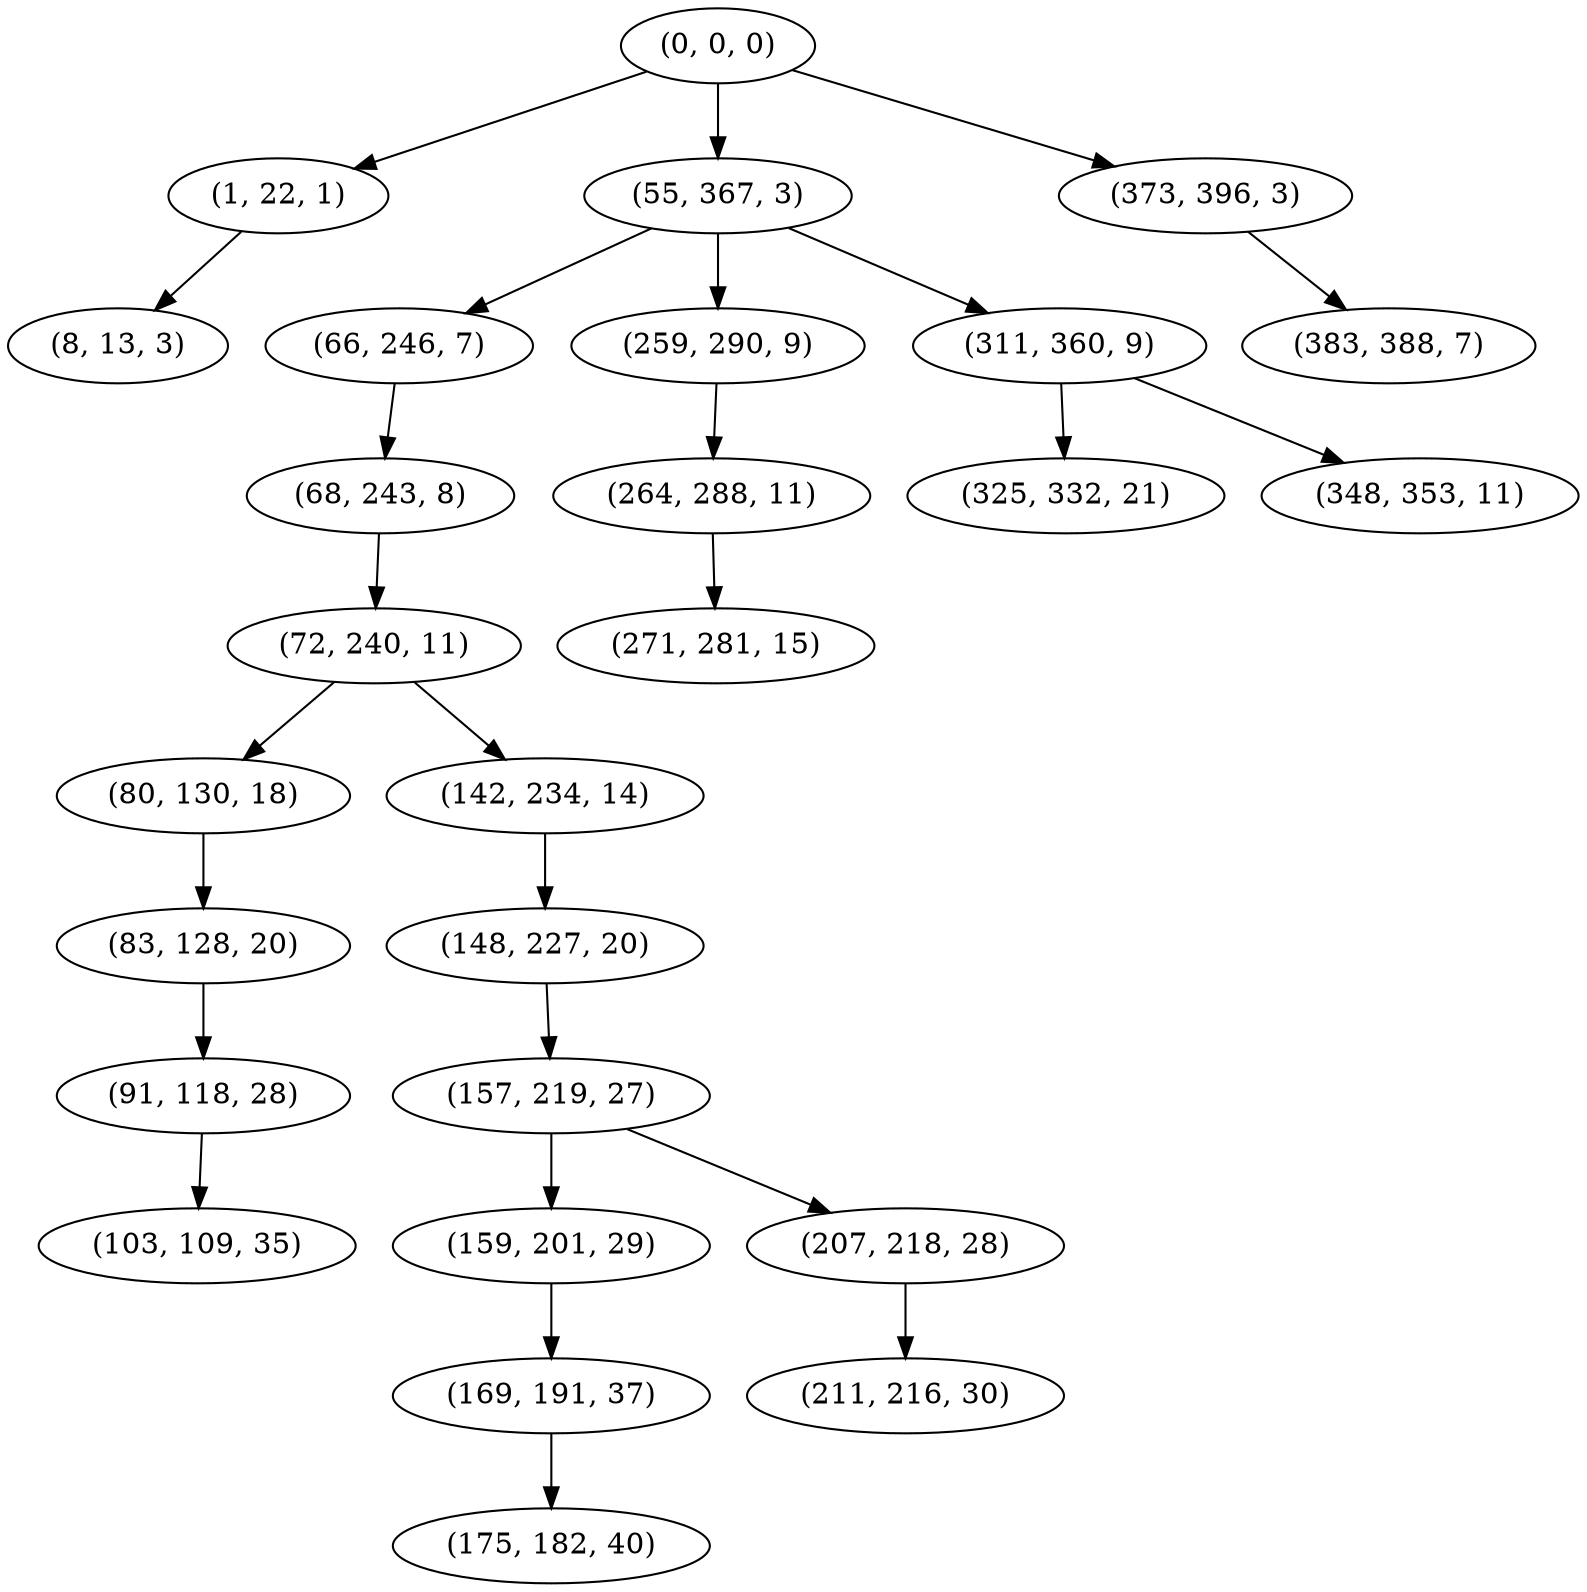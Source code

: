 digraph tree {
    "(0, 0, 0)";
    "(1, 22, 1)";
    "(8, 13, 3)";
    "(55, 367, 3)";
    "(66, 246, 7)";
    "(68, 243, 8)";
    "(72, 240, 11)";
    "(80, 130, 18)";
    "(83, 128, 20)";
    "(91, 118, 28)";
    "(103, 109, 35)";
    "(142, 234, 14)";
    "(148, 227, 20)";
    "(157, 219, 27)";
    "(159, 201, 29)";
    "(169, 191, 37)";
    "(175, 182, 40)";
    "(207, 218, 28)";
    "(211, 216, 30)";
    "(259, 290, 9)";
    "(264, 288, 11)";
    "(271, 281, 15)";
    "(311, 360, 9)";
    "(325, 332, 21)";
    "(348, 353, 11)";
    "(373, 396, 3)";
    "(383, 388, 7)";
    "(0, 0, 0)" -> "(1, 22, 1)";
    "(0, 0, 0)" -> "(55, 367, 3)";
    "(0, 0, 0)" -> "(373, 396, 3)";
    "(1, 22, 1)" -> "(8, 13, 3)";
    "(55, 367, 3)" -> "(66, 246, 7)";
    "(55, 367, 3)" -> "(259, 290, 9)";
    "(55, 367, 3)" -> "(311, 360, 9)";
    "(66, 246, 7)" -> "(68, 243, 8)";
    "(68, 243, 8)" -> "(72, 240, 11)";
    "(72, 240, 11)" -> "(80, 130, 18)";
    "(72, 240, 11)" -> "(142, 234, 14)";
    "(80, 130, 18)" -> "(83, 128, 20)";
    "(83, 128, 20)" -> "(91, 118, 28)";
    "(91, 118, 28)" -> "(103, 109, 35)";
    "(142, 234, 14)" -> "(148, 227, 20)";
    "(148, 227, 20)" -> "(157, 219, 27)";
    "(157, 219, 27)" -> "(159, 201, 29)";
    "(157, 219, 27)" -> "(207, 218, 28)";
    "(159, 201, 29)" -> "(169, 191, 37)";
    "(169, 191, 37)" -> "(175, 182, 40)";
    "(207, 218, 28)" -> "(211, 216, 30)";
    "(259, 290, 9)" -> "(264, 288, 11)";
    "(264, 288, 11)" -> "(271, 281, 15)";
    "(311, 360, 9)" -> "(325, 332, 21)";
    "(311, 360, 9)" -> "(348, 353, 11)";
    "(373, 396, 3)" -> "(383, 388, 7)";
}
